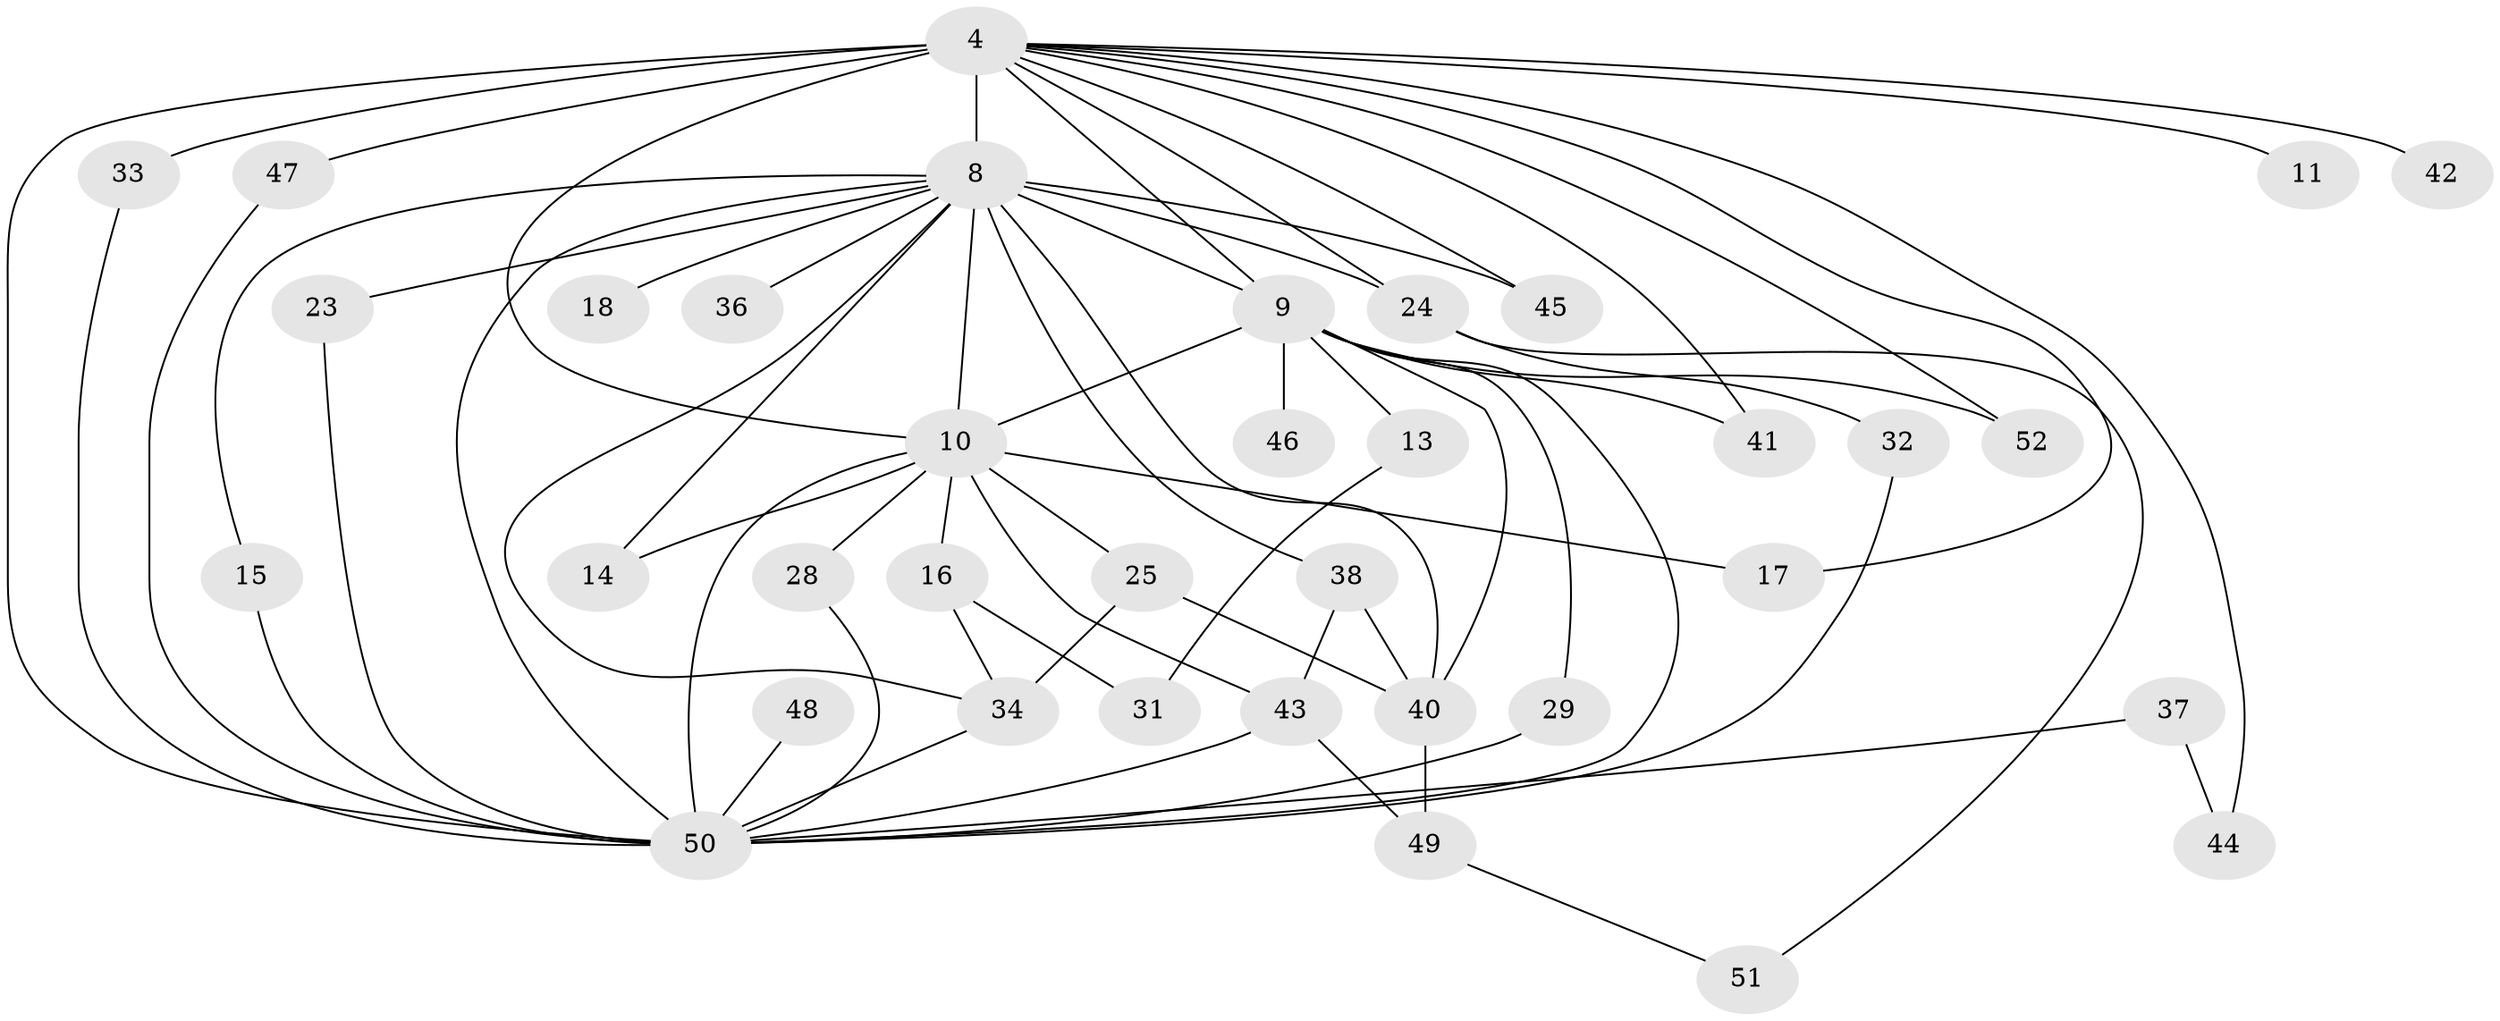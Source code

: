 // original degree distribution, {15: 0.019230769230769232, 14: 0.057692307692307696, 16: 0.057692307692307696, 13: 0.038461538461538464, 19: 0.019230769230769232, 2: 0.4807692307692308, 4: 0.09615384615384616, 3: 0.21153846153846154, 5: 0.019230769230769232}
// Generated by graph-tools (version 1.1) at 2025/47/03/04/25 21:47:17]
// undirected, 36 vertices, 66 edges
graph export_dot {
graph [start="1"]
  node [color=gray90,style=filled];
  4 [super="+1"];
  8 [super="+7"];
  9 [super="+2"];
  10 [super="+6"];
  11;
  13;
  14;
  15;
  16 [super="+12"];
  17;
  18;
  23;
  24;
  25;
  28;
  29;
  31;
  32;
  33;
  34 [super="+22"];
  36;
  37;
  38 [super="+26"];
  40 [super="+30"];
  41;
  42;
  43 [super="+20"];
  44;
  45;
  46;
  47;
  48;
  49;
  50 [super="+35+19+39+5"];
  51;
  52;
  4 -- 8 [weight=4];
  4 -- 9 [weight=4];
  4 -- 10 [weight=4];
  4 -- 11 [weight=2];
  4 -- 17;
  4 -- 24;
  4 -- 33;
  4 -- 41;
  4 -- 42 [weight=2];
  4 -- 52;
  4 -- 44;
  4 -- 45;
  4 -- 47;
  4 -- 50 [weight=5];
  8 -- 9 [weight=4];
  8 -- 10 [weight=4];
  8 -- 14;
  8 -- 15;
  8 -- 18 [weight=2];
  8 -- 23;
  8 -- 24;
  8 -- 34 [weight=2];
  8 -- 36 [weight=2];
  8 -- 40 [weight=2];
  8 -- 45;
  8 -- 38;
  8 -- 50 [weight=4];
  9 -- 10 [weight=4];
  9 -- 13 [weight=2];
  9 -- 46 [weight=2];
  9 -- 52;
  9 -- 41;
  9 -- 29;
  9 -- 50 [weight=6];
  9 -- 40;
  10 -- 14;
  10 -- 16 [weight=3];
  10 -- 17;
  10 -- 25;
  10 -- 28;
  10 -- 43;
  10 -- 50 [weight=5];
  13 -- 31;
  15 -- 50;
  16 -- 31;
  16 -- 34;
  23 -- 50;
  24 -- 32;
  24 -- 51;
  25 -- 34;
  25 -- 40;
  28 -- 50;
  29 -- 50;
  32 -- 50;
  33 -- 50;
  34 -- 50;
  37 -- 44;
  37 -- 50 [weight=2];
  38 -- 43 [weight=2];
  38 -- 40;
  40 -- 49;
  43 -- 49;
  43 -- 50;
  47 -- 50;
  48 -- 50 [weight=2];
  49 -- 51;
}
